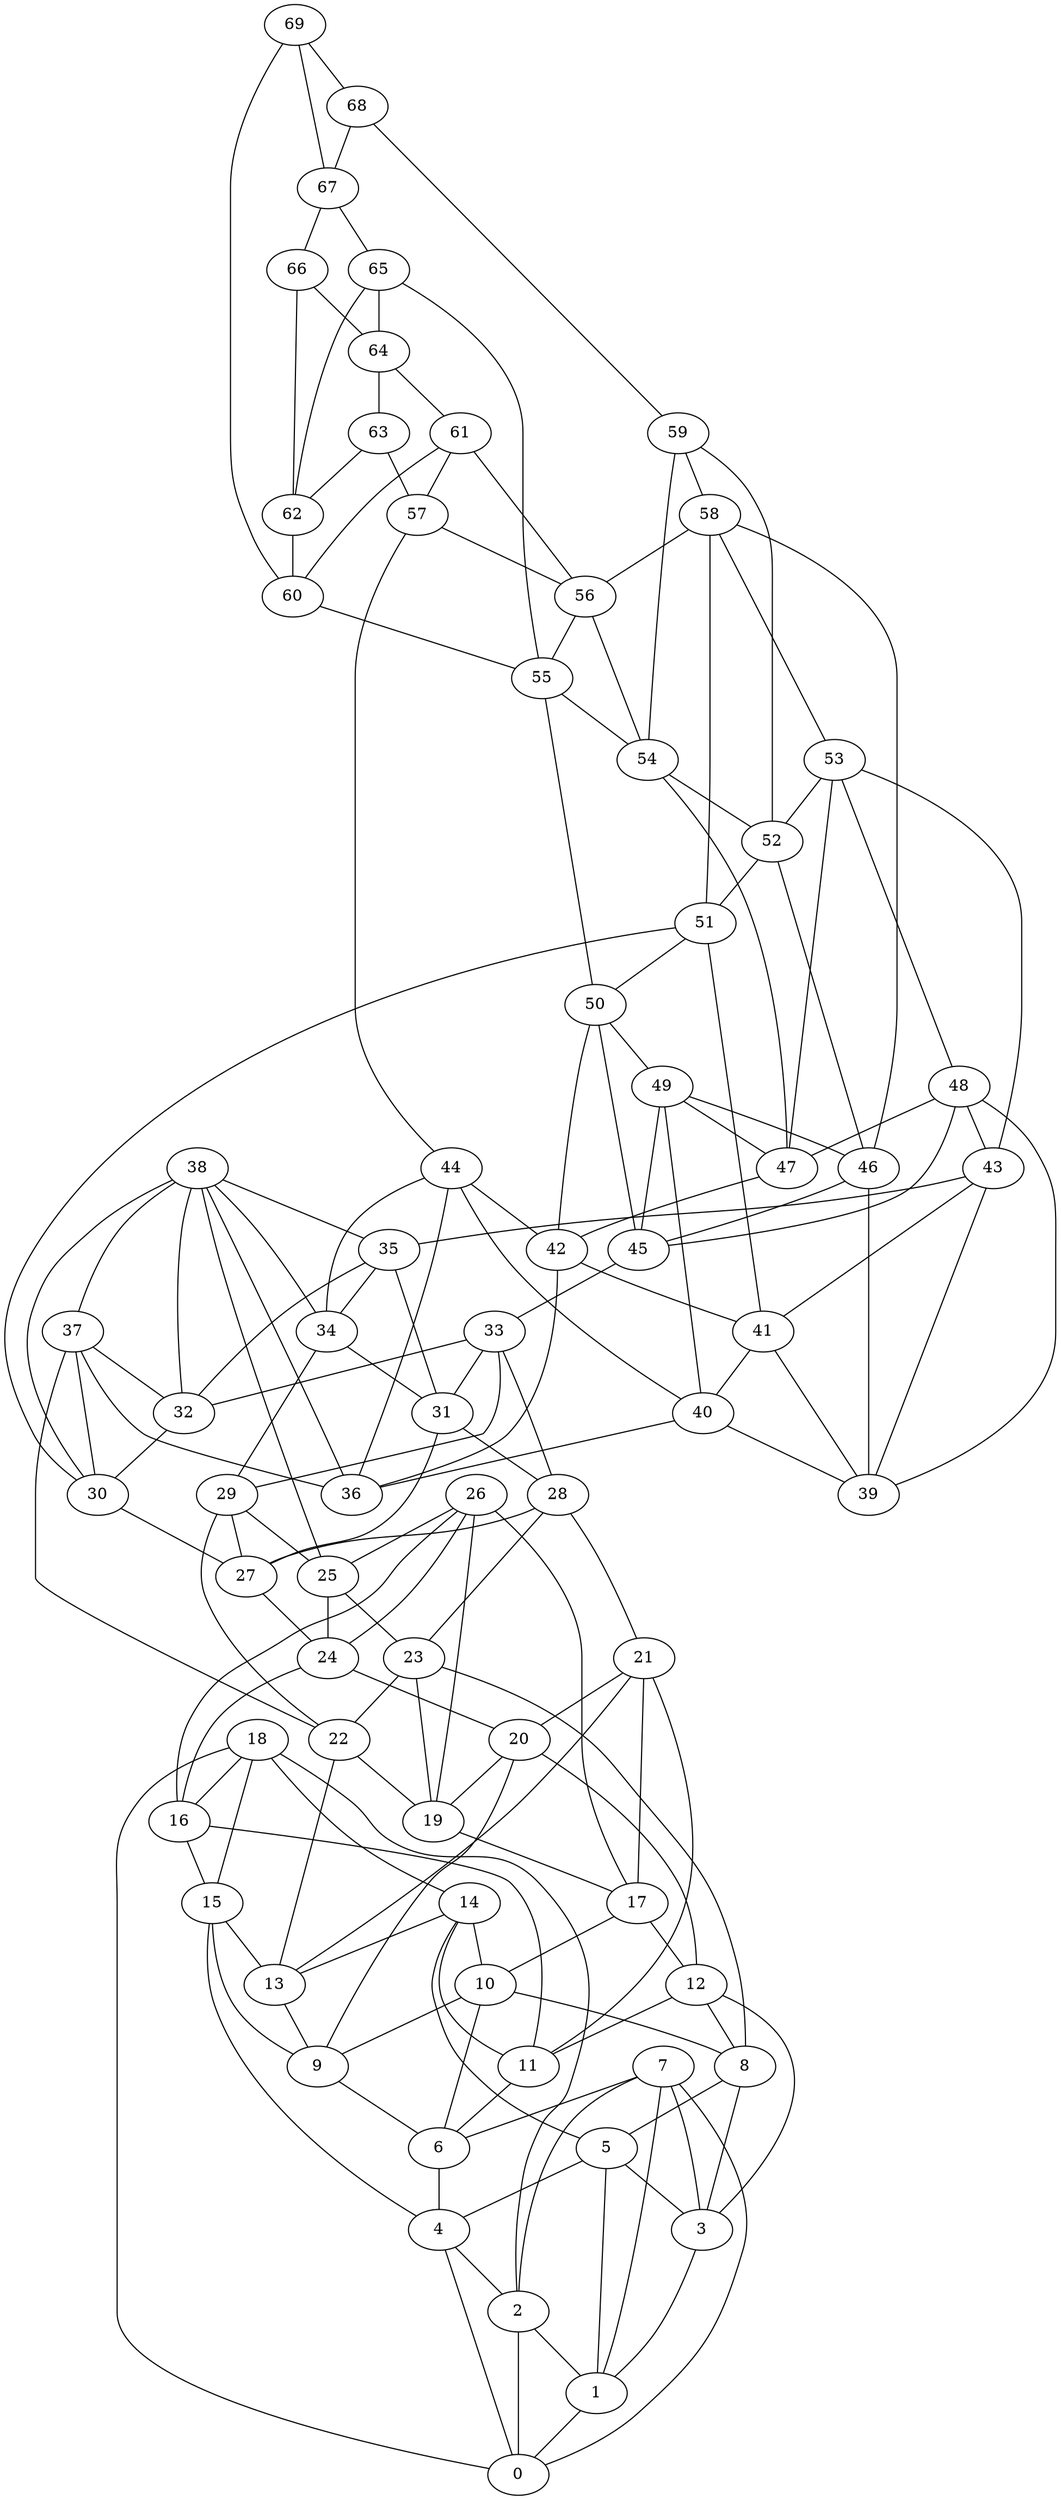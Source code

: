 graph{
38 -- 25;
50 -- 45;
50 -- 49;
38 -- 30;
26 -- 16;
51 -- 30;
38 -- 32;
51 -- 41;
21 -- 17;
26 -- 17;
51 -- 50;
38 -- 34;
17 -- 12;
26 -- 19;
52 -- 46;
12 -- 11;
38 -- 35;
52 -- 51;
26 -- 24;
11 -- 6;
38 -- 36;
53 -- 43;
26 -- 25;
53 -- 47;
23 -- 22;
38 -- 37;
53 -- 48;
53 -- 52;
5 -- 3;
24 -- 16;
20 -- 19;
27 -- 24;
54 -- 47;
54 -- 52;
40 -- 36;
55 -- 50;
14 -- 10;
28 -- 21;
55 -- 54;
40 -- 39;
8 -- 3;
10 -- 8;
28 -- 23;
7 -- 3;
56 -- 54;
56 -- 55;
14 -- 5;
28 -- 27;
41 -- 39;
57 -- 44;
18 -- 15;
10 -- 9;
3 -- 1;
57 -- 56;
10 -- 6;
41 -- 40;
29 -- 22;
58 -- 46;
25 -- 24;
58 -- 51;
23 -- 19;
21 -- 20;
29 -- 25;
15 -- 13;
58 -- 53;
42 -- 36;
58 -- 56;
8 -- 5;
9 -- 6;
29 -- 27;
14 -- 13;
42 -- 41;
59 -- 52;
20 -- 9;
12 -- 8;
59 -- 54;
13 -- 9;
59 -- 58;
5 -- 4;
21 -- 11;
30 -- 27;
43 -- 35;
60 -- 55;
22 -- 19;
2 -- 1;
43 -- 39;
61 -- 56;
31 -- 27;
61 -- 57;
7 -- 0;
43 -- 41;
61 -- 60;
31 -- 28;
5 -- 1;
62 -- 60;
44 -- 34;
63 -- 57;
32 -- 30;
63 -- 62;
44 -- 36;
7 -- 2;
7 -- 1;
64 -- 61;
44 -- 40;
64 -- 63;
16 -- 11;
33 -- 28;
44 -- 42;
65 -- 55;
15 -- 4;
33 -- 29;
65 -- 62;
65 -- 64;
22 -- 13;
33 -- 31;
45 -- 33;
66 -- 62;
33 -- 32;
66 -- 64;
67 -- 65;
20 -- 12;
16 -- 15;
46 -- 39;
67 -- 66;
24 -- 20;
34 -- 29;
46 -- 45;
68 -- 59;
18 -- 14;
34 -- 31;
68 -- 67;
25 -- 23;
18 -- 16;
69 -- 60;
47 -- 42;
69 -- 67;
21 -- 13;
35 -- 31;
69 -- 68;
7 -- 6;
4 -- 2;
35 -- 32;
48 -- 39;
18 -- 0;
35 -- 34;
4 -- 0;
48 -- 43;
48 -- 45;
6 -- 4;
15 -- 9;
14 -- 11;
48 -- 47;
18 -- 2;
50 -- 42;
37 -- 22;
12 -- 3;
37 -- 30;
1 -- 0;
49 -- 40;
37 -- 32;
17 -- 10;
49 -- 45;
23 -- 8;
37 -- 36;
2 -- 0;
49 -- 46;
19 -- 17;
49 -- 47;
}
